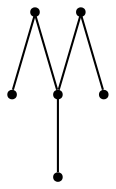graph {
  node [shape=point,comment="{\"directed\":false,\"doi\":\"10.1007/3-540-46648-7_11\",\"figure\":\"? (5)\"}"]

  v0 [pos="1010.1262463490903,318.30446596869774"]
  v1 [pos="1025.1281309744566,399.3183280780024"]
  v2 [pos="957.1196159532683,186.28179578940677"]
  v3 [pos="956.8695948756088,265.29539726974934"]
  v4 [pos="882.860351438768,292.8000619337046"]
  v5 [pos="812.1015091839719,324.05540604444496"]

  v0 -- v1 [id="-1",pos="1010.1262463490903,318.30446596869774 1025.1281309744566,399.3183280780024 1025.1281309744566,399.3183280780024 1025.1281309744566,399.3183280780024"]
  v4 -- v5 [id="-4",pos="882.860351438768,292.8000619337046 812.1015091839719,324.05540604444496 812.1015091839719,324.05540604444496 812.1015091839719,324.05540604444496"]
  v3 -- v2 [id="-7",pos="956.8695948756088,265.29539726974934 957.1196159532683,186.28179578940677 957.1196159532683,186.28179578940677 957.1196159532683,186.28179578940677"]
  v4 -- v3 [id="-5",pos="882.860351438768,292.8000619337046 956.8695948756088,265.29539726974934 956.8695948756088,265.29539726974934 956.8695948756088,265.29539726974934"]
  v0 -- v3 [id="-8",pos="1010.1262463490903,318.30446596869774 956.8695948756088,265.29539726974934 956.8695948756088,265.29539726974934 956.8695948756088,265.29539726974934"]
}
